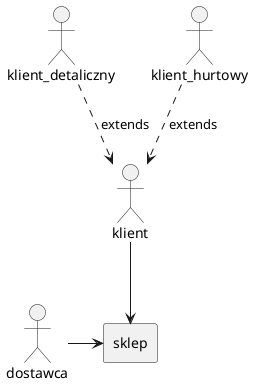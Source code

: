 @startuml

actor dostawca
actor klient
actor klient_detaliczny
actor klient_hurtowy

rectangle "sklep" {

}

dostawca -> sklep
klient --> sklep
klient_detaliczny ..> klient : "extends"
klient_hurtowy ..> klient : "extends"

@enduml